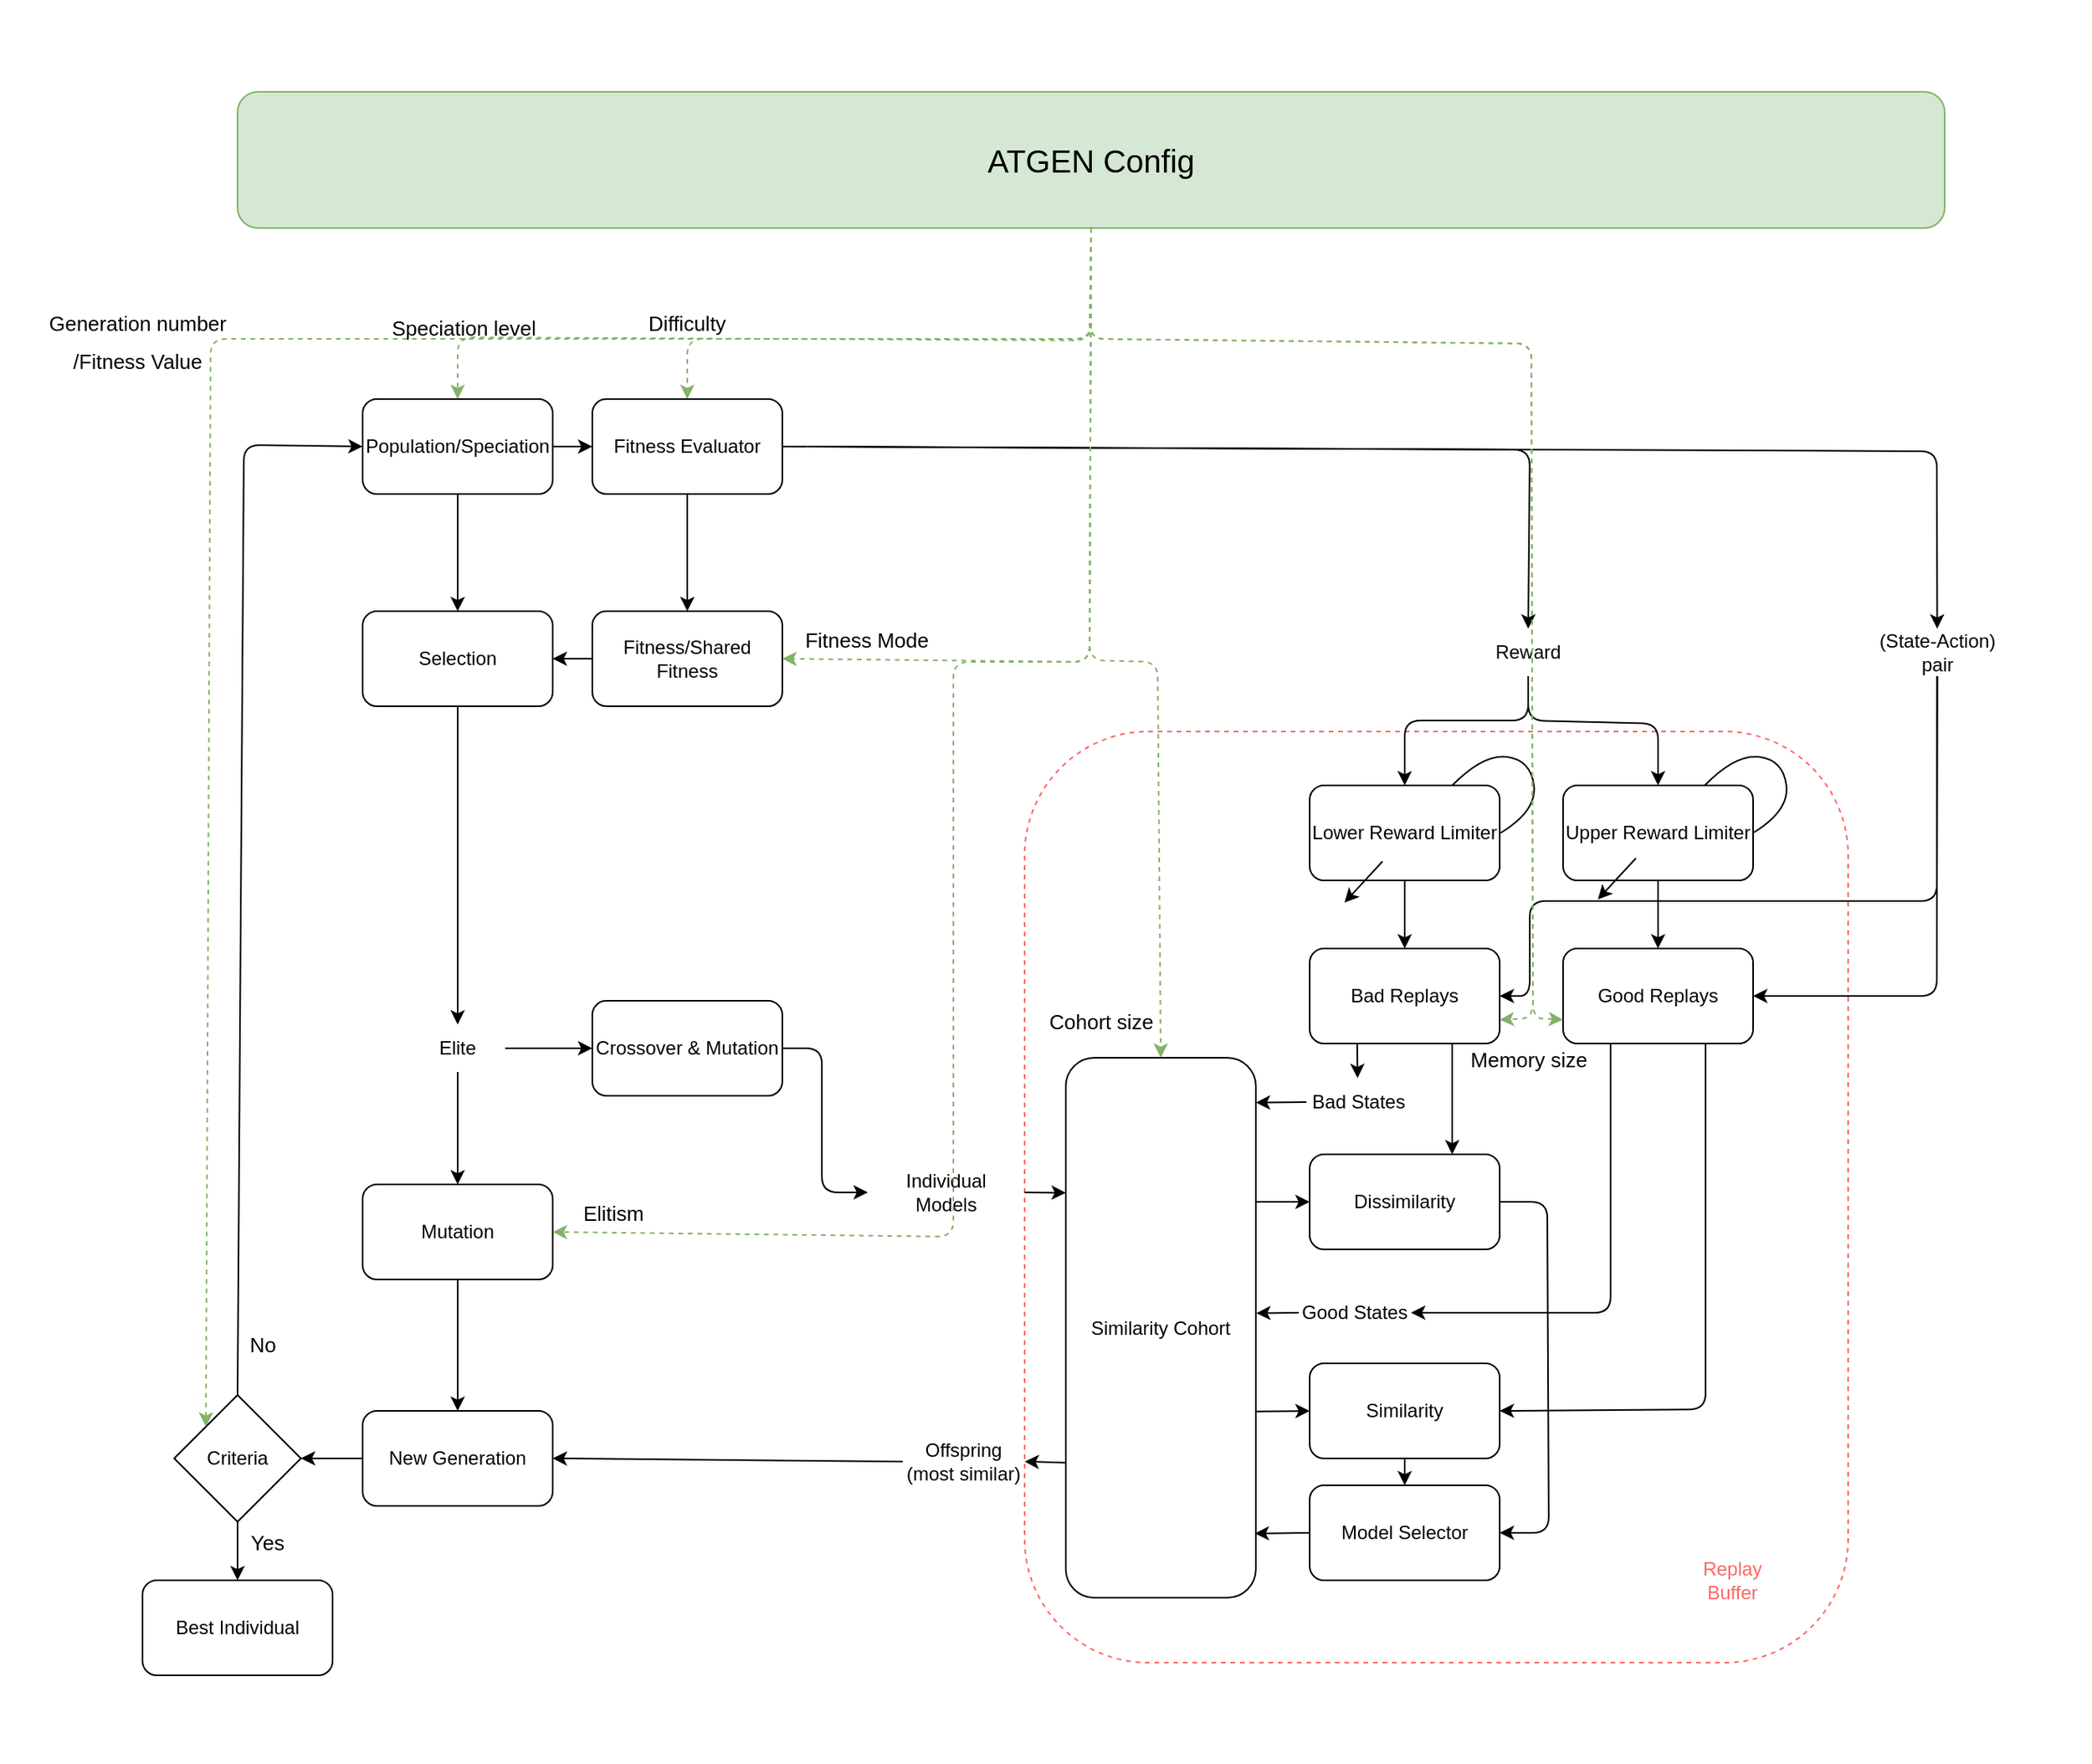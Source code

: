 <mxfile>
    <diagram id="0n_cL0NZFOze88hHiqRF" name="Page-1">
        <mxGraphModel dx="4084" dy="1449" grid="0" gridSize="10" guides="1" tooltips="1" connect="1" arrows="1" fold="1" page="0" pageScale="1" pageWidth="850" pageHeight="1100" background="#ffffff" math="0" shadow="0">
            <root>
                <mxCell id="0"/>
                <mxCell id="1" parent="0"/>
                <mxCell id="546" value="" style="rounded=1;whiteSpace=wrap;html=1;dashed=1;fillColor=none;strokeColor=#FF6666;" vertex="1" parent="1">
                    <mxGeometry x="-1006" y="600" width="520" height="588" as="geometry"/>
                </mxCell>
                <mxCell id="479" style="edgeStyle=none;html=1;exitX=0.5;exitY=1;exitDx=0;exitDy=0;entryX=0.5;entryY=0;entryDx=0;entryDy=0;strokeColor=#000000;fontColor=#000000;" edge="1" parent="1" source="462" target="468">
                    <mxGeometry relative="1" as="geometry"/>
                </mxCell>
                <mxCell id="462" value="&lt;font color=&quot;#000000&quot;&gt;Upper Reward Limiter&lt;/font&gt;" style="rounded=1;whiteSpace=wrap;html=1;fillColor=none;strokeColor=#000000;" vertex="1" parent="1">
                    <mxGeometry x="-666" y="634" width="120" height="60" as="geometry"/>
                </mxCell>
                <mxCell id="478" style="edgeStyle=none;html=1;exitX=0.5;exitY=1;exitDx=0;exitDy=0;entryX=0.5;entryY=0;entryDx=0;entryDy=0;strokeColor=#000000;fontColor=#000000;" edge="1" parent="1" source="463" target="469">
                    <mxGeometry relative="1" as="geometry"/>
                </mxCell>
                <mxCell id="463" value="&lt;span style=&quot;color: rgb(0, 0, 0);&quot;&gt;Lower Reward Limiter&lt;/span&gt;" style="rounded=1;whiteSpace=wrap;html=1;fillColor=none;strokeColor=#000000;" vertex="1" parent="1">
                    <mxGeometry x="-826" y="634" width="120" height="60" as="geometry"/>
                </mxCell>
                <mxCell id="474" style="edgeStyle=none;html=1;exitX=0.5;exitY=1;exitDx=0;exitDy=0;entryX=0.5;entryY=0;entryDx=0;entryDy=0;strokeColor=#000000;fontColor=#000000;" edge="1" parent="1" source="464" target="462">
                    <mxGeometry relative="1" as="geometry">
                        <Array as="points">
                            <mxPoint x="-688" y="593"/>
                            <mxPoint x="-606" y="595"/>
                        </Array>
                    </mxGeometry>
                </mxCell>
                <mxCell id="475" style="edgeStyle=none;html=1;exitX=0.5;exitY=1;exitDx=0;exitDy=0;entryX=0.5;entryY=0;entryDx=0;entryDy=0;strokeColor=#000000;fontColor=#000000;" edge="1" parent="1" source="464" target="463">
                    <mxGeometry relative="1" as="geometry">
                        <Array as="points">
                            <mxPoint x="-688" y="593"/>
                            <mxPoint x="-766" y="593"/>
                        </Array>
                    </mxGeometry>
                </mxCell>
                <mxCell id="464" value="Reward" style="text;html=1;strokeColor=none;fillColor=none;align=center;verticalAlign=middle;whiteSpace=wrap;rounded=0;fontColor=#000000;" vertex="1" parent="1">
                    <mxGeometry x="-718" y="535" width="60" height="30" as="geometry"/>
                </mxCell>
                <mxCell id="476" style="edgeStyle=none;html=1;exitX=0.5;exitY=1;exitDx=0;exitDy=0;entryX=1;entryY=0.5;entryDx=0;entryDy=0;strokeColor=#000000;fontColor=#000000;" edge="1" parent="1" source="465" target="468">
                    <mxGeometry relative="1" as="geometry">
                        <Array as="points">
                            <mxPoint x="-430" y="767"/>
                        </Array>
                    </mxGeometry>
                </mxCell>
                <mxCell id="477" style="edgeStyle=none;html=1;exitX=0.5;exitY=1;exitDx=0;exitDy=0;entryX=1;entryY=0.5;entryDx=0;entryDy=0;strokeColor=#000000;fontColor=#000000;" edge="1" parent="1" source="465" target="469">
                    <mxGeometry relative="1" as="geometry">
                        <Array as="points">
                            <mxPoint x="-430" y="707"/>
                            <mxPoint x="-687" y="707"/>
                            <mxPoint x="-687" y="767"/>
                        </Array>
                    </mxGeometry>
                </mxCell>
                <mxCell id="465" value="(State-Action)&lt;br&gt;pair" style="text;html=1;strokeColor=none;fillColor=none;align=center;verticalAlign=middle;whiteSpace=wrap;rounded=0;fontColor=#000000;" vertex="1" parent="1">
                    <mxGeometry x="-492" y="535" width="124.5" height="30" as="geometry"/>
                </mxCell>
                <mxCell id="492" style="edgeStyle=none;html=1;exitX=0.25;exitY=1;exitDx=0;exitDy=0;entryX=1;entryY=0.5;entryDx=0;entryDy=0;strokeColor=#000000;fontColor=#000000;endArrow=classic;endFill=1;" edge="1" parent="1" source="468" target="497">
                    <mxGeometry relative="1" as="geometry">
                        <Array as="points">
                            <mxPoint x="-636" y="967"/>
                        </Array>
                    </mxGeometry>
                </mxCell>
                <mxCell id="496" style="edgeStyle=none;html=1;exitX=0.75;exitY=1;exitDx=0;exitDy=0;entryX=1;entryY=0.5;entryDx=0;entryDy=0;strokeColor=#000000;fontColor=#000000;endArrow=classic;endFill=1;" edge="1" parent="1" source="468" target="494">
                    <mxGeometry relative="1" as="geometry">
                        <Array as="points">
                            <mxPoint x="-576" y="1028"/>
                        </Array>
                    </mxGeometry>
                </mxCell>
                <mxCell id="468" value="&lt;font color=&quot;#000000&quot;&gt;Good Replays&lt;/font&gt;" style="rounded=1;whiteSpace=wrap;html=1;fillColor=none;strokeColor=#000000;" vertex="1" parent="1">
                    <mxGeometry x="-666" y="737" width="120" height="60" as="geometry"/>
                </mxCell>
                <mxCell id="491" style="edgeStyle=none;html=1;exitX=0.25;exitY=1;exitDx=0;exitDy=0;strokeColor=#000000;fontColor=#000000;endArrow=classic;endFill=1;entryX=0.488;entryY=-0.006;entryDx=0;entryDy=0;entryPerimeter=0;" edge="1" parent="1" source="469" target="489">
                    <mxGeometry relative="1" as="geometry"/>
                </mxCell>
                <mxCell id="495" style="edgeStyle=none;html=1;exitX=0.75;exitY=1;exitDx=0;exitDy=0;entryX=0.75;entryY=0;entryDx=0;entryDy=0;strokeColor=#000000;fontColor=#000000;endArrow=classic;endFill=1;" edge="1" parent="1" source="469" target="493">
                    <mxGeometry relative="1" as="geometry"/>
                </mxCell>
                <mxCell id="469" value="&lt;font color=&quot;#000000&quot;&gt;Bad Replays&lt;/font&gt;" style="rounded=1;whiteSpace=wrap;html=1;fillColor=none;strokeColor=#000000;" vertex="1" parent="1">
                    <mxGeometry x="-826" y="737" width="120" height="60" as="geometry"/>
                </mxCell>
                <mxCell id="482" value="" style="curved=1;endArrow=none;html=1;strokeColor=#000000;fontColor=#000000;exitX=1;exitY=0.5;exitDx=0;exitDy=0;endFill=0;" edge="1" parent="1" source="462" target="462">
                    <mxGeometry width="50" height="50" relative="1" as="geometry">
                        <mxPoint x="-543" y="665" as="sourcePoint"/>
                        <mxPoint x="-565" y="571" as="targetPoint"/>
                        <Array as="points">
                            <mxPoint x="-523" y="650"/>
                            <mxPoint x="-527" y="618"/>
                            <mxPoint x="-557" y="614"/>
                        </Array>
                    </mxGeometry>
                </mxCell>
                <mxCell id="484" value="" style="endArrow=classic;html=1;strokeColor=#000000;fontColor=#000000;" edge="1" parent="1">
                    <mxGeometry width="50" height="50" relative="1" as="geometry">
                        <mxPoint x="-620" y="680" as="sourcePoint"/>
                        <mxPoint x="-644" y="706" as="targetPoint"/>
                    </mxGeometry>
                </mxCell>
                <mxCell id="485" value="" style="curved=1;endArrow=none;html=1;strokeColor=#000000;fontColor=#000000;exitX=1;exitY=0.5;exitDx=0;exitDy=0;endFill=0;" edge="1" parent="1">
                    <mxGeometry width="50" height="50" relative="1" as="geometry">
                        <mxPoint x="-705.4" y="664" as="sourcePoint"/>
                        <mxPoint x="-736.0" y="634" as="targetPoint"/>
                        <Array as="points">
                            <mxPoint x="-682.4" y="650"/>
                            <mxPoint x="-686.4" y="618"/>
                            <mxPoint x="-716.4" y="614"/>
                        </Array>
                    </mxGeometry>
                </mxCell>
                <mxCell id="487" value="" style="endArrow=classic;html=1;strokeColor=#000000;fontColor=#000000;" edge="1" parent="1">
                    <mxGeometry width="50" height="50" relative="1" as="geometry">
                        <mxPoint x="-780" y="682" as="sourcePoint"/>
                        <mxPoint x="-804.0" y="708.0" as="targetPoint"/>
                    </mxGeometry>
                </mxCell>
                <mxCell id="505" style="edgeStyle=none;html=1;exitX=0;exitY=0.75;exitDx=0;exitDy=0;strokeColor=#000000;fontColor=#000000;endArrow=classic;endFill=1;entryX=1;entryY=0.5;entryDx=0;entryDy=0;" edge="1" parent="1" source="488" target="506">
                    <mxGeometry relative="1" as="geometry">
                        <mxPoint x="-1030.913" y="1061.783" as="targetPoint"/>
                    </mxGeometry>
                </mxCell>
                <mxCell id="488" value="&lt;font color=&quot;#000000&quot;&gt;Similarity Cohort&lt;/font&gt;" style="rounded=1;whiteSpace=wrap;html=1;fillColor=none;strokeColor=#000000;" vertex="1" parent="1">
                    <mxGeometry x="-980" y="806" width="120" height="341" as="geometry"/>
                </mxCell>
                <mxCell id="490" style="edgeStyle=none;html=1;exitX=0;exitY=0.5;exitDx=0;exitDy=0;strokeColor=#000000;fontColor=#000000;endArrow=classic;endFill=1;entryX=1;entryY=0.083;entryDx=0;entryDy=0;entryPerimeter=0;" edge="1" parent="1" source="489" target="488">
                    <mxGeometry relative="1" as="geometry">
                        <mxPoint x="-862" y="832" as="targetPoint"/>
                    </mxGeometry>
                </mxCell>
                <mxCell id="489" value="Bad States" style="text;html=1;strokeColor=none;fillColor=none;align=center;verticalAlign=middle;whiteSpace=wrap;rounded=0;fontColor=#000000;" vertex="1" parent="1">
                    <mxGeometry x="-828" y="819" width="66" height="30" as="geometry"/>
                </mxCell>
                <mxCell id="504" style="edgeStyle=none;html=1;exitX=1;exitY=0.5;exitDx=0;exitDy=0;entryX=1;entryY=0.5;entryDx=0;entryDy=0;strokeColor=#000000;fontColor=#000000;endArrow=classic;endFill=1;" edge="1" parent="1" source="493" target="501">
                    <mxGeometry relative="1" as="geometry">
                        <Array as="points">
                            <mxPoint x="-676" y="897"/>
                            <mxPoint x="-675" y="1106"/>
                        </Array>
                    </mxGeometry>
                </mxCell>
                <mxCell id="493" value="&lt;font color=&quot;#000000&quot;&gt;Dissimilarity&lt;/font&gt;" style="rounded=1;whiteSpace=wrap;html=1;fillColor=none;strokeColor=#000000;" vertex="1" parent="1">
                    <mxGeometry x="-826" y="867" width="120" height="60" as="geometry"/>
                </mxCell>
                <mxCell id="503" style="edgeStyle=none;html=1;exitX=0.5;exitY=1;exitDx=0;exitDy=0;entryX=0.5;entryY=0;entryDx=0;entryDy=0;strokeColor=#000000;fontColor=#000000;endArrow=classic;endFill=1;" edge="1" parent="1" source="494" target="501">
                    <mxGeometry relative="1" as="geometry"/>
                </mxCell>
                <mxCell id="494" value="&lt;font color=&quot;#000000&quot;&gt;Similarity&lt;br&gt;&lt;/font&gt;" style="rounded=1;whiteSpace=wrap;html=1;fillColor=none;strokeColor=#000000;" vertex="1" parent="1">
                    <mxGeometry x="-826" y="999" width="120" height="60" as="geometry"/>
                </mxCell>
                <mxCell id="498" style="edgeStyle=none;html=1;exitX=0;exitY=0.5;exitDx=0;exitDy=0;entryX=1.002;entryY=0.473;entryDx=0;entryDy=0;entryPerimeter=0;strokeColor=#000000;fontColor=#000000;endArrow=classic;endFill=1;" edge="1" parent="1" source="497" target="488">
                    <mxGeometry relative="1" as="geometry"/>
                </mxCell>
                <mxCell id="497" value="Good States" style="text;html=1;strokeColor=none;fillColor=none;align=center;verticalAlign=middle;whiteSpace=wrap;rounded=0;fontColor=#000000;" vertex="1" parent="1">
                    <mxGeometry x="-833" y="952" width="71" height="30" as="geometry"/>
                </mxCell>
                <mxCell id="499" value="" style="endArrow=classic;html=1;strokeColor=#000000;fontColor=#000000;entryX=0;entryY=0.5;entryDx=0;entryDy=0;exitX=0.998;exitY=0.267;exitDx=0;exitDy=0;exitPerimeter=0;" edge="1" parent="1" source="488" target="493">
                    <mxGeometry width="50" height="50" relative="1" as="geometry">
                        <mxPoint x="-844" y="938" as="sourcePoint"/>
                        <mxPoint x="-739" y="873" as="targetPoint"/>
                    </mxGeometry>
                </mxCell>
                <mxCell id="500" value="" style="endArrow=classic;html=1;strokeColor=#000000;fontColor=#000000;entryX=0;entryY=0.5;entryDx=0;entryDy=0;exitX=1.002;exitY=0.655;exitDx=0;exitDy=0;exitPerimeter=0;" edge="1" parent="1" source="488" target="494">
                    <mxGeometry width="50" height="50" relative="1" as="geometry">
                        <mxPoint x="-858.0" y="1025.123" as="sourcePoint"/>
                        <mxPoint x="-824.12" y="1025" as="targetPoint"/>
                    </mxGeometry>
                </mxCell>
                <mxCell id="502" style="edgeStyle=none;html=1;exitX=0;exitY=0.5;exitDx=0;exitDy=0;entryX=0.994;entryY=0.881;entryDx=0;entryDy=0;entryPerimeter=0;strokeColor=#000000;fontColor=#000000;endArrow=classic;endFill=1;" edge="1" parent="1" source="501" target="488">
                    <mxGeometry relative="1" as="geometry"/>
                </mxCell>
                <mxCell id="501" value="&lt;font color=&quot;#000000&quot;&gt;Model Selector&lt;/font&gt;" style="rounded=1;whiteSpace=wrap;html=1;fillColor=none;strokeColor=#000000;" vertex="1" parent="1">
                    <mxGeometry x="-826" y="1076" width="120" height="60" as="geometry"/>
                </mxCell>
                <mxCell id="526" style="edgeStyle=none;html=1;exitX=0;exitY=0.5;exitDx=0;exitDy=0;entryX=1;entryY=0.5;entryDx=0;entryDy=0;strokeColor=#000000;fontColor=#000000;endArrow=classic;endFill=1;" edge="1" parent="1" source="506" target="524">
                    <mxGeometry relative="1" as="geometry"/>
                </mxCell>
                <mxCell id="506" value="Offspring&lt;br&gt;(most similar)" style="text;html=1;strokeColor=none;fillColor=none;align=center;verticalAlign=middle;whiteSpace=wrap;rounded=0;fontColor=#000000;" vertex="1" parent="1">
                    <mxGeometry x="-1083" y="1046" width="77" height="30" as="geometry"/>
                </mxCell>
                <mxCell id="508" style="edgeStyle=none;html=1;exitX=1;exitY=0.5;exitDx=0;exitDy=0;entryX=0;entryY=0.25;entryDx=0;entryDy=0;strokeColor=#000000;fontColor=#000000;endArrow=classic;endFill=1;" edge="1" parent="1" source="507" target="488">
                    <mxGeometry relative="1" as="geometry"/>
                </mxCell>
                <mxCell id="507" value="Individual&lt;br&gt;Models" style="text;html=1;strokeColor=none;fillColor=none;align=center;verticalAlign=middle;whiteSpace=wrap;rounded=0;fontColor=#000000;" vertex="1" parent="1">
                    <mxGeometry x="-1105" y="876" width="99" height="30" as="geometry"/>
                </mxCell>
                <mxCell id="511" style="edgeStyle=none;html=1;exitX=1;exitY=0.5;exitDx=0;exitDy=0;entryX=0;entryY=0.5;entryDx=0;entryDy=0;strokeColor=#000000;fontColor=#000000;endArrow=classic;endFill=1;" edge="1" parent="1" source="509" target="510">
                    <mxGeometry relative="1" as="geometry"/>
                </mxCell>
                <mxCell id="516" style="edgeStyle=none;html=1;exitX=0.5;exitY=1;exitDx=0;exitDy=0;entryX=0.5;entryY=0;entryDx=0;entryDy=0;strokeColor=#000000;fontColor=#000000;endArrow=classic;endFill=1;" edge="1" parent="1" source="509" target="514">
                    <mxGeometry relative="1" as="geometry"/>
                </mxCell>
                <mxCell id="509" value="&lt;font color=&quot;#000000&quot;&gt;Population/Speciation&lt;/font&gt;" style="rounded=1;whiteSpace=wrap;html=1;fillColor=none;strokeColor=#000000;" vertex="1" parent="1">
                    <mxGeometry x="-1424" y="390" width="120" height="60" as="geometry"/>
                </mxCell>
                <mxCell id="512" style="edgeStyle=none;html=1;exitX=1;exitY=0.5;exitDx=0;exitDy=0;entryX=0.5;entryY=0;entryDx=0;entryDy=0;strokeColor=#000000;fontColor=#000000;endArrow=classic;endFill=1;" edge="1" parent="1" source="510" target="465">
                    <mxGeometry relative="1" as="geometry">
                        <Array as="points">
                            <mxPoint x="-430" y="423"/>
                        </Array>
                    </mxGeometry>
                </mxCell>
                <mxCell id="513" style="edgeStyle=none;html=1;exitX=1;exitY=0.5;exitDx=0;exitDy=0;entryX=0.5;entryY=0;entryDx=0;entryDy=0;strokeColor=#000000;fontColor=#000000;endArrow=classic;endFill=1;" edge="1" parent="1" source="510" target="464">
                    <mxGeometry relative="1" as="geometry">
                        <Array as="points">
                            <mxPoint x="-687" y="422"/>
                        </Array>
                    </mxGeometry>
                </mxCell>
                <mxCell id="515" style="edgeStyle=none;html=1;exitX=0.5;exitY=1;exitDx=0;exitDy=0;entryX=0.5;entryY=0;entryDx=0;entryDy=0;strokeColor=#000000;fontColor=#000000;endArrow=classic;endFill=1;" edge="1" parent="1" source="510" target="537">
                    <mxGeometry relative="1" as="geometry">
                        <Array as="points"/>
                    </mxGeometry>
                </mxCell>
                <mxCell id="510" value="&lt;font color=&quot;#000000&quot;&gt;Fitness Evaluator&lt;/font&gt;" style="rounded=1;whiteSpace=wrap;html=1;fillColor=none;strokeColor=#000000;" vertex="1" parent="1">
                    <mxGeometry x="-1279" y="390" width="120" height="60" as="geometry"/>
                </mxCell>
                <mxCell id="518" style="edgeStyle=none;html=1;exitX=0.5;exitY=1;exitDx=0;exitDy=0;strokeColor=#000000;fontColor=#000000;endArrow=classic;endFill=1;entryX=0.5;entryY=0;entryDx=0;entryDy=0;" edge="1" parent="1" source="514" target="531">
                    <mxGeometry relative="1" as="geometry">
                        <mxPoint x="-1364" y="647" as="targetPoint"/>
                    </mxGeometry>
                </mxCell>
                <mxCell id="514" value="&lt;font color=&quot;#000000&quot;&gt;Selection&lt;/font&gt;" style="rounded=1;whiteSpace=wrap;html=1;fillColor=none;strokeColor=#000000;" vertex="1" parent="1">
                    <mxGeometry x="-1424" y="524" width="120" height="60" as="geometry"/>
                </mxCell>
                <mxCell id="520" style="edgeStyle=none;html=1;exitX=1;exitY=0.5;exitDx=0;exitDy=0;entryX=0;entryY=0.5;entryDx=0;entryDy=0;strokeColor=#000000;fontColor=#000000;endArrow=classic;endFill=1;" edge="1" parent="1" source="531" target="519">
                    <mxGeometry relative="1" as="geometry">
                        <mxPoint x="-1366" y="800" as="sourcePoint"/>
                    </mxGeometry>
                </mxCell>
                <mxCell id="523" style="edgeStyle=none;html=1;exitX=0.5;exitY=1;exitDx=0;exitDy=0;entryX=0.5;entryY=0;entryDx=0;entryDy=0;strokeColor=#000000;fontColor=#000000;endArrow=classic;endFill=1;" edge="1" parent="1" source="531" target="522">
                    <mxGeometry relative="1" as="geometry">
                        <mxPoint x="-1364" y="707" as="sourcePoint"/>
                    </mxGeometry>
                </mxCell>
                <mxCell id="521" style="edgeStyle=none;html=1;exitX=1;exitY=0.5;exitDx=0;exitDy=0;entryX=0;entryY=0.5;entryDx=0;entryDy=0;strokeColor=#000000;fontColor=#000000;endArrow=classic;endFill=1;" edge="1" parent="1" source="519" target="507">
                    <mxGeometry relative="1" as="geometry">
                        <Array as="points">
                            <mxPoint x="-1134" y="800"/>
                            <mxPoint x="-1134" y="891"/>
                        </Array>
                    </mxGeometry>
                </mxCell>
                <mxCell id="519" value="&lt;font color=&quot;#000000&quot;&gt;Crossover &amp;amp; Mutation&lt;/font&gt;" style="rounded=1;whiteSpace=wrap;html=1;fillColor=none;strokeColor=#000000;" vertex="1" parent="1">
                    <mxGeometry x="-1279" y="770" width="120" height="60" as="geometry"/>
                </mxCell>
                <mxCell id="525" style="edgeStyle=none;html=1;exitX=0.5;exitY=1;exitDx=0;exitDy=0;entryX=0.5;entryY=0;entryDx=0;entryDy=0;strokeColor=#000000;fontColor=#000000;endArrow=classic;endFill=1;" edge="1" parent="1" source="522" target="524">
                    <mxGeometry relative="1" as="geometry"/>
                </mxCell>
                <mxCell id="522" value="&lt;font color=&quot;#000000&quot;&gt;Mutation&lt;/font&gt;" style="rounded=1;whiteSpace=wrap;html=1;fillColor=none;strokeColor=#000000;" vertex="1" parent="1">
                    <mxGeometry x="-1424" y="886" width="120" height="60" as="geometry"/>
                </mxCell>
                <mxCell id="529" style="edgeStyle=none;html=1;exitX=0;exitY=0.5;exitDx=0;exitDy=0;entryX=1;entryY=0.5;entryDx=0;entryDy=0;strokeColor=#000000;fontColor=#000000;endArrow=classic;endFill=1;" edge="1" parent="1" source="524" target="528">
                    <mxGeometry relative="1" as="geometry">
                        <mxPoint x="-1352" y="1059" as="sourcePoint"/>
                    </mxGeometry>
                </mxCell>
                <mxCell id="524" value="&lt;font color=&quot;#000000&quot;&gt;New Generation&lt;/font&gt;" style="rounded=1;whiteSpace=wrap;html=1;fillColor=none;strokeColor=#000000;" vertex="1" parent="1">
                    <mxGeometry x="-1424" y="1029" width="120" height="60" as="geometry"/>
                </mxCell>
                <mxCell id="530" style="edgeStyle=none;html=1;exitX=0.5;exitY=0;exitDx=0;exitDy=0;strokeColor=#000000;fontColor=#000000;endArrow=classic;endFill=1;entryX=0;entryY=0.5;entryDx=0;entryDy=0;" edge="1" parent="1" source="528" target="509">
                    <mxGeometry relative="1" as="geometry">
                        <mxPoint x="-1441" y="409" as="targetPoint"/>
                        <Array as="points">
                            <mxPoint x="-1499" y="419"/>
                        </Array>
                    </mxGeometry>
                </mxCell>
                <mxCell id="532" style="edgeStyle=none;html=1;exitX=0.5;exitY=1;exitDx=0;exitDy=0;strokeColor=#000000;fontColor=#000000;endArrow=classic;endFill=1;entryX=0.5;entryY=0;entryDx=0;entryDy=0;" edge="1" parent="1" source="528" target="533">
                    <mxGeometry relative="1" as="geometry">
                        <mxPoint x="-1503.143" y="1169" as="targetPoint"/>
                    </mxGeometry>
                </mxCell>
                <mxCell id="528" value="&lt;font color=&quot;#000000&quot;&gt;Criteria&lt;/font&gt;" style="rhombus;whiteSpace=wrap;html=1;fillColor=none;strokeColor=#000000;" vertex="1" parent="1">
                    <mxGeometry x="-1543" y="1019" width="80" height="80" as="geometry"/>
                </mxCell>
                <mxCell id="531" value="Elite" style="text;html=1;strokeColor=none;fillColor=none;align=center;verticalAlign=middle;whiteSpace=wrap;rounded=0;fontColor=#000000;" vertex="1" parent="1">
                    <mxGeometry x="-1394" y="785" width="60" height="30" as="geometry"/>
                </mxCell>
                <mxCell id="533" value="&lt;font color=&quot;#000000&quot;&gt;Best Individual&lt;/font&gt;" style="rounded=1;whiteSpace=wrap;html=1;fillColor=none;strokeColor=#000000;" vertex="1" parent="1">
                    <mxGeometry x="-1563" y="1136" width="120" height="60" as="geometry"/>
                </mxCell>
                <mxCell id="539" style="edgeStyle=none;html=1;exitX=0.5;exitY=1;exitDx=0;exitDy=0;entryX=1;entryY=0.5;entryDx=0;entryDy=0;strokeColor=#82b366;fontColor=#000000;endArrow=classic;endFill=1;fillColor=#d5e8d4;dashed=1;" edge="1" parent="1" source="536" target="537">
                    <mxGeometry relative="1" as="geometry">
                        <Array as="points">
                            <mxPoint x="-965" y="556"/>
                        </Array>
                    </mxGeometry>
                </mxCell>
                <mxCell id="541" style="edgeStyle=none;html=1;exitX=0.5;exitY=1;exitDx=0;exitDy=0;entryX=0;entryY=0.75;entryDx=0;entryDy=0;dashed=1;strokeColor=#82b366;fontColor=#000000;endArrow=classic;endFill=1;fillColor=#d5e8d4;" edge="1" parent="1" source="536" target="468">
                    <mxGeometry relative="1" as="geometry">
                        <Array as="points">
                            <mxPoint x="-965" y="352"/>
                            <mxPoint x="-686" y="355"/>
                            <mxPoint x="-685" y="781"/>
                        </Array>
                    </mxGeometry>
                </mxCell>
                <mxCell id="542" style="edgeStyle=none;html=1;exitX=0.5;exitY=1;exitDx=0;exitDy=0;entryX=1;entryY=0.75;entryDx=0;entryDy=0;dashed=1;strokeColor=#82b366;fontColor=#000000;endArrow=classic;endFill=1;fillColor=#d5e8d4;" edge="1" parent="1" source="536" target="469">
                    <mxGeometry relative="1" as="geometry">
                        <Array as="points">
                            <mxPoint x="-965" y="352"/>
                            <mxPoint x="-686" y="355"/>
                            <mxPoint x="-685" y="781"/>
                        </Array>
                    </mxGeometry>
                </mxCell>
                <mxCell id="543" style="edgeStyle=none;html=1;exitX=0.5;exitY=1;exitDx=0;exitDy=0;entryX=0.5;entryY=0;entryDx=0;entryDy=0;dashed=1;strokeColor=#82b366;fontColor=#000000;endArrow=classic;endFill=1;fillColor=#d5e8d4;" edge="1" parent="1" source="536" target="510">
                    <mxGeometry relative="1" as="geometry">
                        <Array as="points">
                            <mxPoint x="-964" y="352"/>
                            <mxPoint x="-1219" y="352"/>
                        </Array>
                    </mxGeometry>
                </mxCell>
                <mxCell id="544" style="edgeStyle=none;html=1;exitX=0.5;exitY=1;exitDx=0;exitDy=0;dashed=1;strokeColor=#82b366;fontColor=#000000;endArrow=classic;endFill=1;entryX=1;entryY=0.5;entryDx=0;entryDy=0;fillColor=#d5e8d4;" edge="1" parent="1" source="536" target="522">
                    <mxGeometry relative="1" as="geometry">
                        <mxPoint x="-1053.643" y="670.643" as="targetPoint"/>
                        <Array as="points">
                            <mxPoint x="-965" y="556"/>
                            <mxPoint x="-1051" y="556"/>
                            <mxPoint x="-1051" y="919"/>
                        </Array>
                    </mxGeometry>
                </mxCell>
                <mxCell id="545" style="edgeStyle=none;html=1;exitX=0.5;exitY=1;exitDx=0;exitDy=0;dashed=1;strokeColor=#82b366;fontColor=#000000;endArrow=classic;endFill=1;entryX=0.5;entryY=0;entryDx=0;entryDy=0;fillColor=#d5e8d4;" edge="1" parent="1" source="536" target="488">
                    <mxGeometry relative="1" as="geometry">
                        <mxPoint x="-957.214" y="731.357" as="targetPoint"/>
                        <Array as="points">
                            <mxPoint x="-965" y="555"/>
                            <mxPoint x="-922" y="556"/>
                        </Array>
                    </mxGeometry>
                </mxCell>
                <mxCell id="555" style="edgeStyle=none;html=1;exitX=0.5;exitY=1;exitDx=0;exitDy=0;entryX=0.5;entryY=0;entryDx=0;entryDy=0;dashed=1;strokeColor=#82b366;fontSize=13;fontColor=#000000;endArrow=classic;endFill=1;fillColor=#d5e8d4;" edge="1" parent="1" source="536" target="509">
                    <mxGeometry relative="1" as="geometry">
                        <Array as="points">
                            <mxPoint x="-964" y="353"/>
                            <mxPoint x="-1364" y="351"/>
                        </Array>
                    </mxGeometry>
                </mxCell>
                <mxCell id="558" style="edgeStyle=none;html=1;exitX=0.5;exitY=1;exitDx=0;exitDy=0;entryX=0;entryY=0;entryDx=0;entryDy=0;dashed=1;strokeColor=#82b366;fontSize=13;fontColor=#000000;endArrow=classic;endFill=1;fillColor=#d5e8d4;" edge="1" parent="1" source="536" target="528">
                    <mxGeometry relative="1" as="geometry">
                        <Array as="points">
                            <mxPoint x="-964" y="352"/>
                            <mxPoint x="-1520" y="352"/>
                        </Array>
                    </mxGeometry>
                </mxCell>
                <mxCell id="536" value="&lt;font style=&quot;font-size: 20px;&quot; color=&quot;#000000&quot;&gt;ATGEN Config&lt;/font&gt;" style="rounded=1;whiteSpace=wrap;html=1;fillColor=#d5e8d4;strokeColor=#82b366;" vertex="1" parent="1">
                    <mxGeometry x="-1503" y="196" width="1078" height="86" as="geometry"/>
                </mxCell>
                <mxCell id="538" style="edgeStyle=none;html=1;exitX=0;exitY=0.5;exitDx=0;exitDy=0;entryX=1;entryY=0.5;entryDx=0;entryDy=0;strokeColor=#000000;fontColor=#000000;endArrow=classic;endFill=1;" edge="1" parent="1" source="537" target="514">
                    <mxGeometry relative="1" as="geometry"/>
                </mxCell>
                <mxCell id="537" value="&lt;font color=&quot;#000000&quot;&gt;Fitness/Shared Fitness&lt;/font&gt;" style="rounded=1;whiteSpace=wrap;html=1;fillColor=none;strokeColor=#000000;" vertex="1" parent="1">
                    <mxGeometry x="-1279" y="524" width="120" height="60" as="geometry"/>
                </mxCell>
                <mxCell id="547" value="&lt;font color=&quot;#ff6666&quot;&gt;Replay Buffer&lt;/font&gt;" style="text;html=1;strokeColor=none;fillColor=none;align=center;verticalAlign=middle;whiteSpace=wrap;rounded=0;dashed=1;fontColor=#000000;" vertex="1" parent="1">
                    <mxGeometry x="-589" y="1121" width="60" height="30" as="geometry"/>
                </mxCell>
                <mxCell id="548" value="&lt;font style=&quot;font-size: 13px;&quot; color=&quot;#000000&quot;&gt;Difficulty&lt;/font&gt;" style="text;html=1;fillColor=none;align=center;verticalAlign=middle;whiteSpace=wrap;rounded=0;dashed=1;fontSize=20;" vertex="1" parent="1">
                    <mxGeometry x="-1249" y="324" width="60" height="30" as="geometry"/>
                </mxCell>
                <mxCell id="550" value="&lt;font style=&quot;font-size: 13px;&quot; color=&quot;#000000&quot;&gt;Fitness Mode&lt;/font&gt;" style="text;html=1;fillColor=none;align=center;verticalAlign=middle;whiteSpace=wrap;rounded=0;dashed=1;fontSize=20;" vertex="1" parent="1">
                    <mxGeometry x="-1146" y="524" width="81" height="30" as="geometry"/>
                </mxCell>
                <mxCell id="551" value="&lt;font style=&quot;font-size: 13px;&quot; color=&quot;#000000&quot;&gt;Elitism&lt;/font&gt;" style="text;html=1;fillColor=none;align=center;verticalAlign=middle;whiteSpace=wrap;rounded=0;dashed=1;fontSize=20;" vertex="1" parent="1">
                    <mxGeometry x="-1306" y="886" width="81" height="30" as="geometry"/>
                </mxCell>
                <mxCell id="552" value="&lt;font style=&quot;font-size: 13px;&quot; color=&quot;#000000&quot;&gt;Cohort size&lt;/font&gt;" style="text;html=1;fillColor=none;align=center;verticalAlign=middle;whiteSpace=wrap;rounded=0;dashed=1;fontSize=20;" vertex="1" parent="1">
                    <mxGeometry x="-998" y="765" width="81" height="30" as="geometry"/>
                </mxCell>
                <mxCell id="553" value="&lt;font style=&quot;font-size: 13px;&quot; color=&quot;#000000&quot;&gt;Memory size&lt;/font&gt;" style="text;html=1;fillColor=none;align=center;verticalAlign=middle;whiteSpace=wrap;rounded=0;dashed=1;fontSize=20;" vertex="1" parent="1">
                    <mxGeometry x="-728.5" y="789" width="81" height="30" as="geometry"/>
                </mxCell>
                <mxCell id="554" value="&lt;font style=&quot;font-size: 13px;&quot; color=&quot;#000000&quot;&gt;Speciation level&lt;br&gt;&lt;/font&gt;" style="text;html=1;fillColor=none;align=center;verticalAlign=middle;whiteSpace=wrap;rounded=0;dashed=1;fontSize=20;" vertex="1" parent="1">
                    <mxGeometry x="-1410" y="327" width="99.5" height="30" as="geometry"/>
                </mxCell>
                <mxCell id="556" value="&lt;font style=&quot;font-size: 13px;&quot; color=&quot;#000000&quot;&gt;Yes&lt;/font&gt;" style="text;html=1;fillColor=none;align=center;verticalAlign=middle;whiteSpace=wrap;rounded=0;dashed=1;fontSize=20;" vertex="1" parent="1">
                    <mxGeometry x="-1514" y="1094" width="60" height="30" as="geometry"/>
                </mxCell>
                <mxCell id="557" value="&lt;font style=&quot;font-size: 13px;&quot; color=&quot;#000000&quot;&gt;No&lt;/font&gt;" style="text;html=1;fillColor=none;align=center;verticalAlign=middle;whiteSpace=wrap;rounded=0;dashed=1;fontSize=20;" vertex="1" parent="1">
                    <mxGeometry x="-1517" y="969" width="60" height="30" as="geometry"/>
                </mxCell>
                <mxCell id="559" value="&lt;font style=&quot;font-size: 13px;&quot; color=&quot;#000000&quot;&gt;Generation number&lt;br&gt;/Fitness Value&lt;br&gt;&lt;/font&gt;" style="text;html=1;fillColor=none;align=center;verticalAlign=middle;whiteSpace=wrap;rounded=0;dashed=1;fontSize=20;" vertex="1" parent="1">
                    <mxGeometry x="-1629" y="324" width="126" height="54" as="geometry"/>
                </mxCell>
                <mxCell id="560" value="" style="rounded=0;whiteSpace=wrap;html=1;dashed=1;fontSize=13;fillColor=none;strokeColor=none;" vertex="1" parent="1">
                    <mxGeometry x="-1653" y="138" width="1320" height="1113" as="geometry"/>
                </mxCell>
            </root>
        </mxGraphModel>
    </diagram>
</mxfile>
